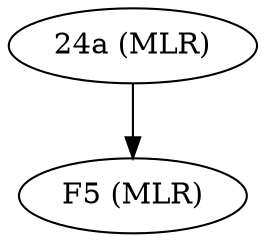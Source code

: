 digraph "connectivity-sed-map" {
	graph [_gxl_hypergraph=false];
	subgraph "24a_subgraph" {
		graph [_gxl_hypergraph=false];
		"24a (MLR)"		 [URL="/bodb/brain_region/398/"];
	}
	subgraph F5_subgraph {
		graph [_gxl_hypergraph=false];
		"F5 (MLR)"		 [URL="/bodb/brain_region/5/"];
	}
	"24a (MLR)" -> "F5 (MLR)"	 [_gxl_id=89,
		URL="/bodb/sed/89/"];
}
